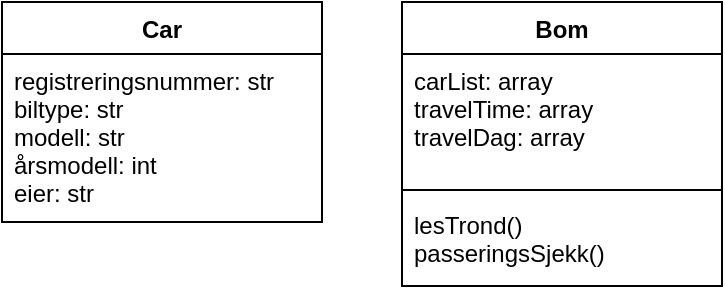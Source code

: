 <mxfile>
    <diagram id="QlOAs-fVzpBhjEpcxqaN" name="Page-1">
        <mxGraphModel dx="629" dy="495" grid="1" gridSize="10" guides="1" tooltips="1" connect="1" arrows="1" fold="1" page="1" pageScale="1" pageWidth="850" pageHeight="1100" math="0" shadow="0">
            <root>
                <mxCell id="0"/>
                <mxCell id="1" parent="0"/>
                <mxCell id="2" value="Car" style="swimlane;fontStyle=1;align=center;verticalAlign=top;childLayout=stackLayout;horizontal=1;startSize=26;horizontalStack=0;resizeParent=1;resizeParentMax=0;resizeLast=0;collapsible=1;marginBottom=0;" parent="1" vertex="1">
                    <mxGeometry x="130" y="100" width="160" height="110" as="geometry"/>
                </mxCell>
                <mxCell id="3" value="registreringsnummer: str&#10;biltype: str&#10;modell: str&#10;årsmodell: int&#10;eier: str" style="text;strokeColor=none;fillColor=none;align=left;verticalAlign=top;spacingLeft=4;spacingRight=4;overflow=hidden;rotatable=0;points=[[0,0.5],[1,0.5]];portConstraint=eastwest;" parent="2" vertex="1">
                    <mxGeometry y="26" width="160" height="84" as="geometry"/>
                </mxCell>
                <mxCell id="6" value="Bom" style="swimlane;fontStyle=1;align=center;verticalAlign=top;childLayout=stackLayout;horizontal=1;startSize=26;horizontalStack=0;resizeParent=1;resizeParentMax=0;resizeLast=0;collapsible=1;marginBottom=0;" vertex="1" parent="1">
                    <mxGeometry x="330" y="100" width="160" height="142" as="geometry"/>
                </mxCell>
                <mxCell id="7" value="carList: array&#10;travelTime: array&#10;travelDag: array" style="text;strokeColor=none;fillColor=none;align=left;verticalAlign=top;spacingLeft=4;spacingRight=4;overflow=hidden;rotatable=0;points=[[0,0.5],[1,0.5]];portConstraint=eastwest;" vertex="1" parent="6">
                    <mxGeometry y="26" width="160" height="64" as="geometry"/>
                </mxCell>
                <mxCell id="8" value="" style="line;strokeWidth=1;fillColor=none;align=left;verticalAlign=middle;spacingTop=-1;spacingLeft=3;spacingRight=3;rotatable=0;labelPosition=right;points=[];portConstraint=eastwest;strokeColor=inherit;" vertex="1" parent="6">
                    <mxGeometry y="90" width="160" height="8" as="geometry"/>
                </mxCell>
                <mxCell id="9" value="lesTrond()&#10;passeringsSjekk()" style="text;strokeColor=none;fillColor=none;align=left;verticalAlign=top;spacingLeft=4;spacingRight=4;overflow=hidden;rotatable=0;points=[[0,0.5],[1,0.5]];portConstraint=eastwest;" vertex="1" parent="6">
                    <mxGeometry y="98" width="160" height="44" as="geometry"/>
                </mxCell>
            </root>
        </mxGraphModel>
    </diagram>
</mxfile>
